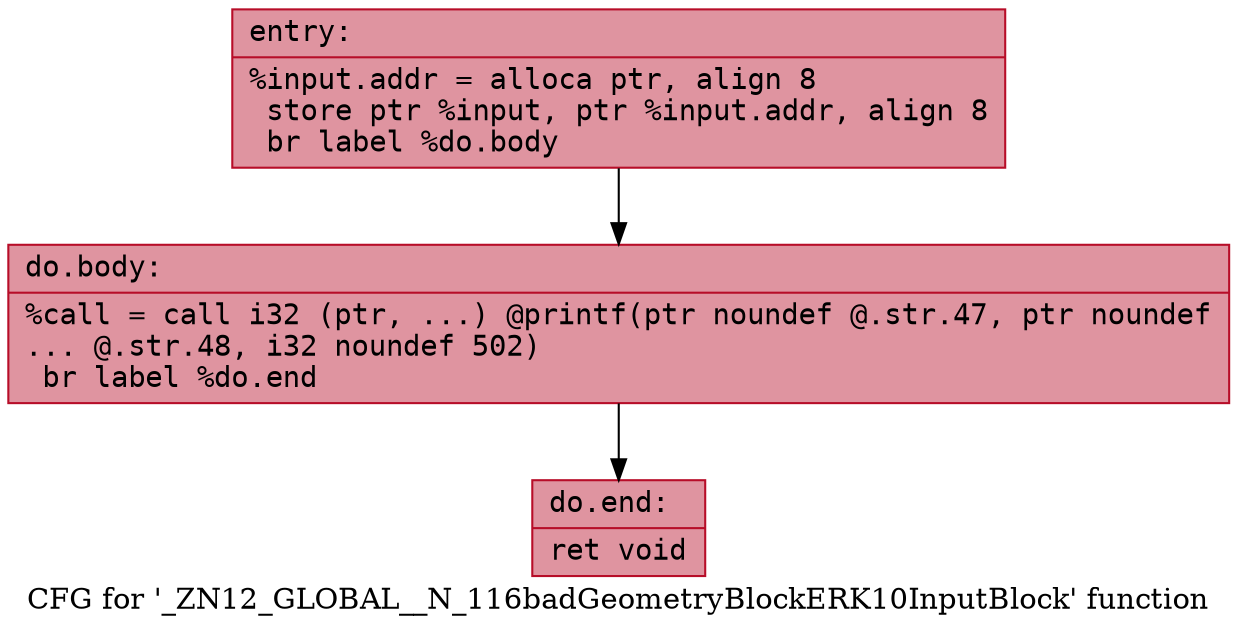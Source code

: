 digraph "CFG for '_ZN12_GLOBAL__N_116badGeometryBlockERK10InputBlock' function" {
	label="CFG for '_ZN12_GLOBAL__N_116badGeometryBlockERK10InputBlock' function";

	Node0x562c4e5b6160 [shape=record,color="#b70d28ff", style=filled, fillcolor="#b70d2870" fontname="Courier",label="{entry:\l|  %input.addr = alloca ptr, align 8\l  store ptr %input, ptr %input.addr, align 8\l  br label %do.body\l}"];
	Node0x562c4e5b6160 -> Node0x562c4e5b6280[tooltip="entry -> do.body\nProbability 100.00%" ];
	Node0x562c4e5b6280 [shape=record,color="#b70d28ff", style=filled, fillcolor="#b70d2870" fontname="Courier",label="{do.body:\l|  %call = call i32 (ptr, ...) @printf(ptr noundef @.str.47, ptr noundef\l... @.str.48, i32 noundef 502)\l  br label %do.end\l}"];
	Node0x562c4e5b6280 -> Node0x562c4e5b63e0[tooltip="do.body -> do.end\nProbability 100.00%" ];
	Node0x562c4e5b63e0 [shape=record,color="#b70d28ff", style=filled, fillcolor="#b70d2870" fontname="Courier",label="{do.end:\l|  ret void\l}"];
}
